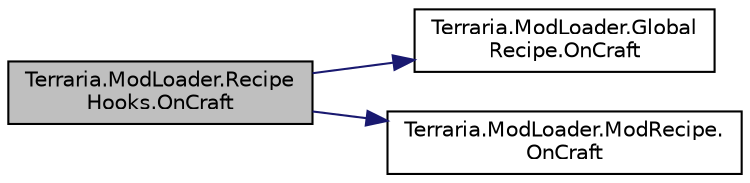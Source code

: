 digraph "Terraria.ModLoader.RecipeHooks.OnCraft"
{
  edge [fontname="Helvetica",fontsize="10",labelfontname="Helvetica",labelfontsize="10"];
  node [fontname="Helvetica",fontsize="10",shape=record];
  rankdir="LR";
  Node0 [label="Terraria.ModLoader.Recipe\lHooks.OnCraft",height=0.2,width=0.4,color="black", fillcolor="grey75", style="filled", fontcolor="black"];
  Node0 -> Node1 [color="midnightblue",fontsize="10",style="solid",fontname="Helvetica"];
  Node1 [label="Terraria.ModLoader.Global\lRecipe.OnCraft",height=0.2,width=0.4,color="black", fillcolor="white", style="filled",URL="$class_terraria_1_1_mod_loader_1_1_global_recipe.html#aab876a7e2421ad9a0efeec4a2c0ac99a",tooltip="Allows you to make anything happen when the player uses the given recipe. The item parameter is the i..."];
  Node0 -> Node2 [color="midnightblue",fontsize="10",style="solid",fontname="Helvetica"];
  Node2 [label="Terraria.ModLoader.ModRecipe.\lOnCraft",height=0.2,width=0.4,color="black", fillcolor="white", style="filled",URL="$class_terraria_1_1_mod_loader_1_1_mod_recipe.html#aa08e23a05f2777ba929f5cb9762cf27f",tooltip="Allows you to make anything happen when the player uses this recipe. The item  parameter is the item ..."];
}
